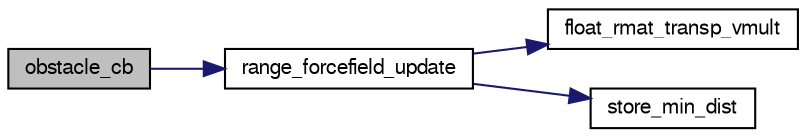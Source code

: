 digraph "obstacle_cb"
{
  edge [fontname="FreeSans",fontsize="10",labelfontname="FreeSans",labelfontsize="10"];
  node [fontname="FreeSans",fontsize="10",shape=record];
  rankdir="LR";
  Node1 [label="obstacle_cb",height=0.2,width=0.4,color="black", fillcolor="grey75", style="filled", fontcolor="black"];
  Node1 -> Node2 [color="midnightblue",fontsize="10",style="solid",fontname="FreeSans"];
  Node2 [label="range_forcefield_update",height=0.2,width=0.4,color="black", fillcolor="white", style="filled",URL="$range__forcefield_8c.html#a88e177ede39a056fa2c332ee034ad6e8"];
  Node2 -> Node3 [color="midnightblue",fontsize="10",style="solid",fontname="FreeSans"];
  Node3 [label="float_rmat_transp_vmult",height=0.2,width=0.4,color="black", fillcolor="white", style="filled",URL="$group__math__algebra__float.html#gac852ba0c3ec48acfd8abaefbf933d4b6",tooltip="rotate 3D vector by transposed rotation matrix. "];
  Node2 -> Node4 [color="midnightblue",fontsize="10",style="solid",fontname="FreeSans"];
  Node4 [label="store_min_dist",height=0.2,width=0.4,color="black", fillcolor="white", style="filled",URL="$range__forcefield_8c.html#aaa44bb55d92a2c3cee6b6fb32a8f30ac"];
}
